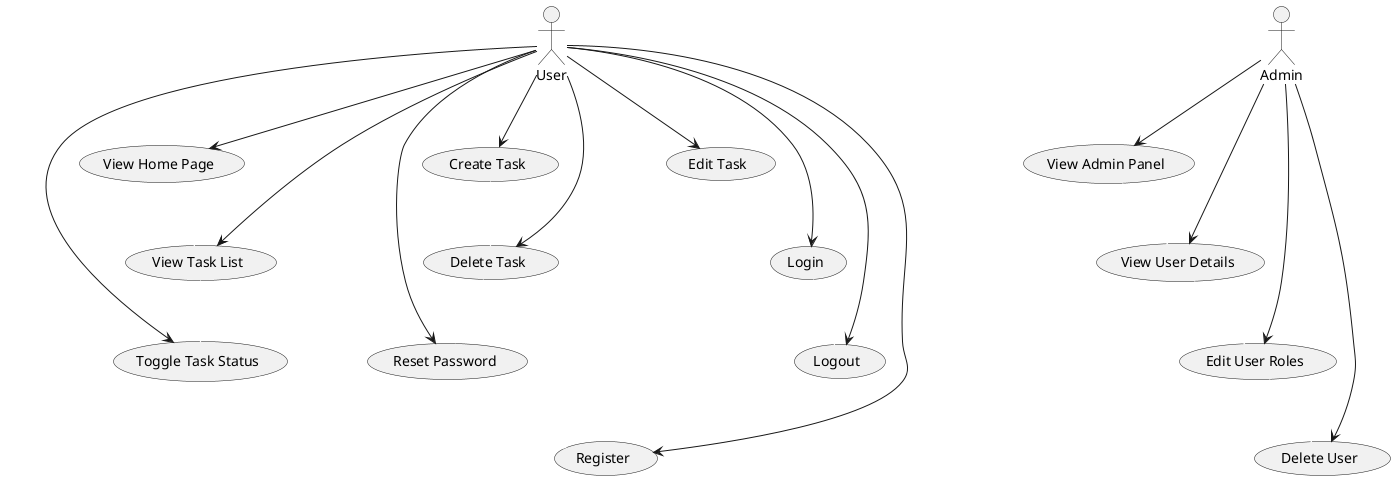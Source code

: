 @startuml usecase
!define RECTANGLE class

actor User
actor Admin

usecase "View Home Page" as UC1
usecase "View Task List" as UC2
usecase "Create Task" as UC3
usecase "Edit Task" as UC4
usecase "Toggle Task Status" as UC5
usecase "Delete Task" as UC6
usecase "Login" as UC7
usecase "Register" as UC8
usecase "Reset Password" as UC9
usecase "Logout" as UC10
usecase "View Admin Panel" as UC11
usecase "View User Details" as UC12
usecase "Edit User Roles" as UC13
usecase "Delete User" as UC14

User -down-> UC1
User -down-> UC2
User -down-> UC3
User -down-> UC4
User -down-> UC5
User -down-> UC6
User -down-> UC7
User -down-> UC8
User -down-> UC9
User -down-> UC10

Admin -down-> UC11
Admin -down-> UC12
Admin -down-> UC13
Admin -down-> UC14

UC1 -[#white,dotted]-> UC2
UC2 -[#white,dotted]-> UC5
UC5 -[#white,dotted]-> UC8
UC3 -[#white,dotted]-> UC6
UC6 -[#white,dotted]-> UC9
UC4 -[#white,dotted]-> UC7
UC7 -[#white,dotted]-> UC10
UC11 -[#white,dotted]-> UC12
UC12 -[#white,dotted]-> UC13
UC13 -[#white,dotted]-> UC14

'ORGANIZE_USECASE_GRID'
@enduml